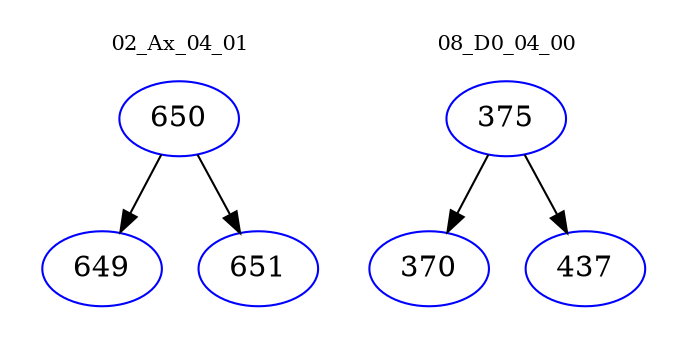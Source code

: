 digraph{
subgraph cluster_0 {
color = white
label = "02_Ax_04_01";
fontsize=10;
T0_650 [label="650", color="blue"]
T0_650 -> T0_649 [color="black"]
T0_649 [label="649", color="blue"]
T0_650 -> T0_651 [color="black"]
T0_651 [label="651", color="blue"]
}
subgraph cluster_1 {
color = white
label = "08_D0_04_00";
fontsize=10;
T1_375 [label="375", color="blue"]
T1_375 -> T1_370 [color="black"]
T1_370 [label="370", color="blue"]
T1_375 -> T1_437 [color="black"]
T1_437 [label="437", color="blue"]
}
}
